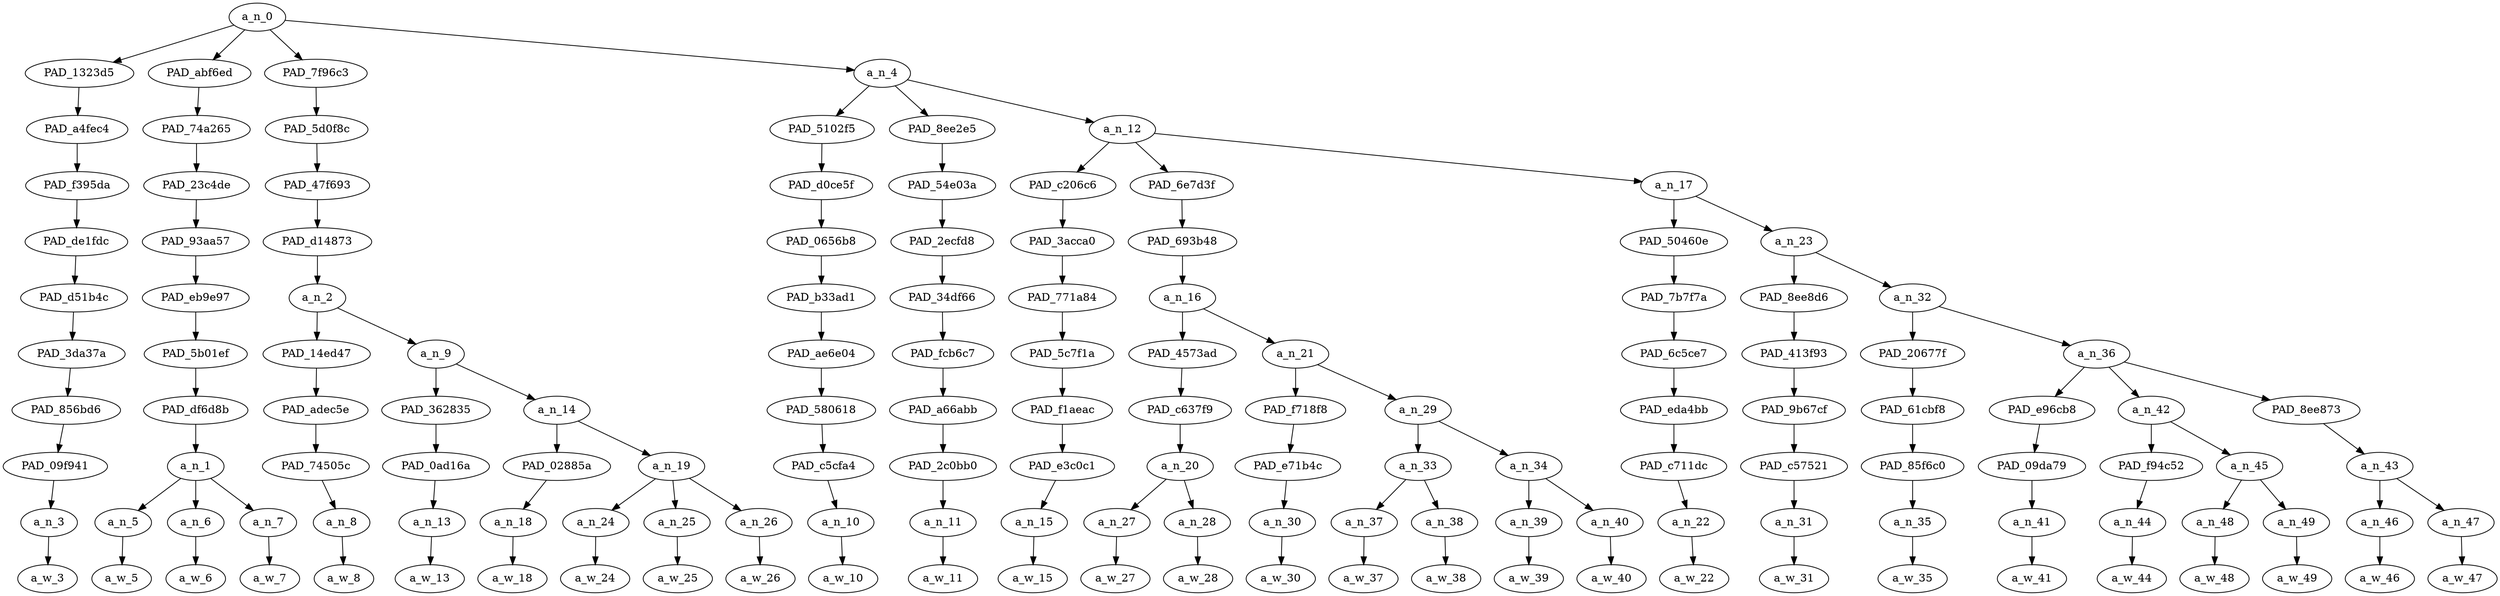 strict digraph "" {
	a_n_0	[div_dir=1,
		index=0,
		level=10,
		pos="6.604456018518519,10!",
		text_span="[0, 1, 2, 3, 4, 5, 6, 7, 8, 9, 10, 11, 12, 13, 14, 15, 16, 17, 18, 19, 20, 21, 22, 23, 24, 25, 26, 27, 28]",
		value=1.00000000];
	PAD_1323d5	[div_dir=1,
		index=2,
		level=9,
		pos="9.0,9!",
		text_span="[9]",
		value=0.02176258];
	a_n_0 -> PAD_1323d5;
	PAD_abf6ed	[div_dir=-1,
		index=0,
		level=9,
		pos="1.0,9!",
		text_span="[0, 1, 2]",
		value=0.27969591];
	a_n_0 -> PAD_abf6ed;
	PAD_7f96c3	[div_dir=1,
		index=1,
		level=9,
		pos="4.0,9!",
		text_span="[3, 4, 5, 6, 7, 8]",
		value=0.22672502];
	a_n_0 -> PAD_7f96c3;
	a_n_4	[div_dir=1,
		index=3,
		level=9,
		pos="12.417824074074074,9!",
		text_span="[10, 11, 12, 13, 14, 15, 16, 17, 18, 19, 20, 21, 22, 23, 24, 25, 26, 27, 28]",
		value=0.47169097];
	a_n_0 -> a_n_4;
	PAD_a4fec4	[div_dir=1,
		index=2,
		level=8,
		pos="9.0,8!",
		text_span="[9]",
		value=0.02176258];
	PAD_1323d5 -> PAD_a4fec4;
	PAD_f395da	[div_dir=1,
		index=2,
		level=7,
		pos="9.0,7!",
		text_span="[9]",
		value=0.02176258];
	PAD_a4fec4 -> PAD_f395da;
	PAD_de1fdc	[div_dir=1,
		index=2,
		level=6,
		pos="9.0,6!",
		text_span="[9]",
		value=0.02176258];
	PAD_f395da -> PAD_de1fdc;
	PAD_d51b4c	[div_dir=1,
		index=2,
		level=5,
		pos="9.0,5!",
		text_span="[9]",
		value=0.02176258];
	PAD_de1fdc -> PAD_d51b4c;
	PAD_3da37a	[div_dir=1,
		index=3,
		level=4,
		pos="9.0,4!",
		text_span="[9]",
		value=0.02176258];
	PAD_d51b4c -> PAD_3da37a;
	PAD_856bd6	[div_dir=1,
		index=4,
		level=3,
		pos="9.0,3!",
		text_span="[9]",
		value=0.02176258];
	PAD_3da37a -> PAD_856bd6;
	PAD_09f941	[div_dir=1,
		index=5,
		level=2,
		pos="9.0,2!",
		text_span="[9]",
		value=0.02176258];
	PAD_856bd6 -> PAD_09f941;
	a_n_3	[div_dir=1,
		index=9,
		level=1,
		pos="9.0,1!",
		text_span="[9]",
		value=0.02176258];
	PAD_09f941 -> a_n_3;
	a_w_3	[div_dir=0,
		index=9,
		level=0,
		pos="9,0!",
		text_span="[9]",
		value=i1];
	a_n_3 -> a_w_3;
	PAD_74a265	[div_dir=-1,
		index=0,
		level=8,
		pos="1.0,8!",
		text_span="[0, 1, 2]",
		value=0.27969591];
	PAD_abf6ed -> PAD_74a265;
	PAD_23c4de	[div_dir=-1,
		index=0,
		level=7,
		pos="1.0,7!",
		text_span="[0, 1, 2]",
		value=0.27969591];
	PAD_74a265 -> PAD_23c4de;
	PAD_93aa57	[div_dir=-1,
		index=0,
		level=6,
		pos="1.0,6!",
		text_span="[0, 1, 2]",
		value=0.27969591];
	PAD_23c4de -> PAD_93aa57;
	PAD_eb9e97	[div_dir=-1,
		index=0,
		level=5,
		pos="1.0,5!",
		text_span="[0, 1, 2]",
		value=0.27969591];
	PAD_93aa57 -> PAD_eb9e97;
	PAD_5b01ef	[div_dir=-1,
		index=0,
		level=4,
		pos="1.0,4!",
		text_span="[0, 1, 2]",
		value=0.27969591];
	PAD_eb9e97 -> PAD_5b01ef;
	PAD_df6d8b	[div_dir=-1,
		index=0,
		level=3,
		pos="1.0,3!",
		text_span="[0, 1, 2]",
		value=0.27969591];
	PAD_5b01ef -> PAD_df6d8b;
	a_n_1	[div_dir=-1,
		index=0,
		level=2,
		pos="1.0,2!",
		text_span="[0, 1, 2]",
		value=0.27969591];
	PAD_df6d8b -> a_n_1;
	a_n_5	[div_dir=-1,
		index=0,
		level=1,
		pos="0.0,1!",
		text_span="[0]",
		value=0.11661300];
	a_n_1 -> a_n_5;
	a_n_6	[div_dir=1,
		index=1,
		level=1,
		pos="1.0,1!",
		text_span="[1]",
		value=0.06887741];
	a_n_1 -> a_n_6;
	a_n_7	[div_dir=1,
		index=2,
		level=1,
		pos="2.0,1!",
		text_span="[2]",
		value=0.09409559];
	a_n_1 -> a_n_7;
	a_w_5	[div_dir=0,
		index=0,
		level=0,
		pos="0,0!",
		text_span="[0]",
		value="<user>"];
	a_n_5 -> a_w_5;
	a_w_6	[div_dir=0,
		index=1,
		level=0,
		pos="1,0!",
		text_span="[1]",
		value="<user>1"];
	a_n_6 -> a_w_6;
	a_w_7	[div_dir=0,
		index=2,
		level=0,
		pos="2,0!",
		text_span="[2]",
		value="<user>2"];
	a_n_7 -> a_w_7;
	PAD_5d0f8c	[div_dir=1,
		index=1,
		level=8,
		pos="4.0,8!",
		text_span="[3, 4, 5, 6, 7, 8]",
		value=0.22672502];
	PAD_7f96c3 -> PAD_5d0f8c;
	PAD_47f693	[div_dir=1,
		index=1,
		level=7,
		pos="4.0,7!",
		text_span="[3, 4, 5, 6, 7, 8]",
		value=0.22672502];
	PAD_5d0f8c -> PAD_47f693;
	PAD_d14873	[div_dir=1,
		index=1,
		level=6,
		pos="4.0,6!",
		text_span="[3, 4, 5, 6, 7, 8]",
		value=0.22672502];
	PAD_47f693 -> PAD_d14873;
	a_n_2	[div_dir=1,
		index=1,
		level=5,
		pos="4.0,5!",
		text_span="[3, 4, 5, 6, 7, 8]",
		value=0.22672502];
	PAD_d14873 -> a_n_2;
	PAD_14ed47	[div_dir=1,
		index=1,
		level=4,
		pos="3.0,4!",
		text_span="[3]",
		value=0.03423390];
	a_n_2 -> PAD_14ed47;
	a_n_9	[div_dir=1,
		index=2,
		level=4,
		pos="5.0,4!",
		text_span="[4, 5, 6, 7, 8]",
		value=0.19243927];
	a_n_2 -> a_n_9;
	PAD_adec5e	[div_dir=1,
		index=1,
		level=3,
		pos="3.0,3!",
		text_span="[3]",
		value=0.03423390];
	PAD_14ed47 -> PAD_adec5e;
	PAD_74505c	[div_dir=1,
		index=1,
		level=2,
		pos="3.0,2!",
		text_span="[3]",
		value=0.03423390];
	PAD_adec5e -> PAD_74505c;
	a_n_8	[div_dir=1,
		index=3,
		level=1,
		pos="3.0,1!",
		text_span="[3]",
		value=0.03423390];
	PAD_74505c -> a_n_8;
	a_w_8	[div_dir=0,
		index=3,
		level=0,
		pos="3,0!",
		text_span="[3]",
		value=while];
	a_n_8 -> a_w_8;
	PAD_362835	[div_dir=1,
		index=2,
		level=3,
		pos="4.0,3!",
		text_span="[4]",
		value=0.02548078];
	a_n_9 -> PAD_362835;
	a_n_14	[div_dir=1,
		index=3,
		level=3,
		pos="6.0,3!",
		text_span="[5, 6, 7, 8]",
		value=0.16693894];
	a_n_9 -> a_n_14;
	PAD_0ad16a	[div_dir=1,
		index=2,
		level=2,
		pos="4.0,2!",
		text_span="[4]",
		value=0.02548078];
	PAD_362835 -> PAD_0ad16a;
	a_n_13	[div_dir=1,
		index=4,
		level=1,
		pos="4.0,1!",
		text_span="[4]",
		value=0.02548078];
	PAD_0ad16a -> a_n_13;
	a_w_13	[div_dir=0,
		index=4,
		level=0,
		pos="4,0!",
		text_span="[4]",
		value=i];
	a_n_13 -> a_w_13;
	PAD_02885a	[div_dir=-1,
		index=3,
		level=2,
		pos="5.0,2!",
		text_span="[5]",
		value=0.03184991];
	a_n_14 -> PAD_02885a;
	a_n_19	[div_dir=1,
		index=4,
		level=2,
		pos="7.0,2!",
		text_span="[6, 7, 8]",
		value=0.13506997];
	a_n_14 -> a_n_19;
	a_n_18	[div_dir=-1,
		index=5,
		level=1,
		pos="5.0,1!",
		text_span="[5]",
		value=0.03184991];
	PAD_02885a -> a_n_18;
	a_w_18	[div_dir=0,
		index=5,
		level=0,
		pos="5,0!",
		text_span="[5]",
		value=enjoyed];
	a_n_18 -> a_w_18;
	a_n_24	[div_dir=-1,
		index=6,
		level=1,
		pos="6.0,1!",
		text_span="[6]",
		value=0.02143033];
	a_n_19 -> a_n_24;
	a_n_25	[div_dir=1,
		index=7,
		level=1,
		pos="7.0,1!",
		text_span="[7]",
		value=0.07496734];
	a_n_19 -> a_n_25;
	a_n_26	[div_dir=-1,
		index=8,
		level=1,
		pos="8.0,1!",
		text_span="[8]",
		value=0.03863385];
	a_n_19 -> a_n_26;
	a_w_24	[div_dir=0,
		index=6,
		level=0,
		pos="6,0!",
		text_span="[6]",
		value=the];
	a_n_24 -> a_w_24;
	a_w_25	[div_dir=0,
		index=7,
		level=0,
		pos="7,0!",
		text_span="[7]",
		value=dmz];
	a_n_25 -> a_w_25;
	a_w_26	[div_dir=0,
		index=8,
		level=0,
		pos="8,0!",
		text_span="[8]",
		value=comic];
	a_n_26 -> a_w_26;
	PAD_5102f5	[div_dir=-1,
		index=3,
		level=8,
		pos="10.0,8!",
		text_span="[10]",
		value=0.01975586];
	a_n_4 -> PAD_5102f5;
	PAD_8ee2e5	[div_dir=1,
		index=4,
		level=8,
		pos="11.0,8!",
		text_span="[11]",
		value=0.02098075];
	a_n_4 -> PAD_8ee2e5;
	a_n_12	[div_dir=1,
		index=5,
		level=8,
		pos="16.25347222222222,8!",
		text_span="[12, 13, 14, 15, 16, 17, 18, 19, 20, 21, 22, 23, 24, 25, 26, 27, 28]",
		value=0.43082066];
	a_n_4 -> a_n_12;
	PAD_d0ce5f	[div_dir=-1,
		index=3,
		level=7,
		pos="10.0,7!",
		text_span="[10]",
		value=0.01975586];
	PAD_5102f5 -> PAD_d0ce5f;
	PAD_0656b8	[div_dir=-1,
		index=3,
		level=6,
		pos="10.0,6!",
		text_span="[10]",
		value=0.01975586];
	PAD_d0ce5f -> PAD_0656b8;
	PAD_b33ad1	[div_dir=-1,
		index=3,
		level=5,
		pos="10.0,5!",
		text_span="[10]",
		value=0.01975586];
	PAD_0656b8 -> PAD_b33ad1;
	PAD_ae6e04	[div_dir=-1,
		index=4,
		level=4,
		pos="10.0,4!",
		text_span="[10]",
		value=0.01975586];
	PAD_b33ad1 -> PAD_ae6e04;
	PAD_580618	[div_dir=-1,
		index=5,
		level=3,
		pos="10.0,3!",
		text_span="[10]",
		value=0.01975586];
	PAD_ae6e04 -> PAD_580618;
	PAD_c5cfa4	[div_dir=-1,
		index=6,
		level=2,
		pos="10.0,2!",
		text_span="[10]",
		value=0.01975586];
	PAD_580618 -> PAD_c5cfa4;
	a_n_10	[div_dir=-1,
		index=10,
		level=1,
		pos="10.0,1!",
		text_span="[10]",
		value=0.01975586];
	PAD_c5cfa4 -> a_n_10;
	a_w_10	[div_dir=0,
		index=10,
		level=0,
		pos="10,0!",
		text_span="[10]",
		value=can];
	a_n_10 -> a_w_10;
	PAD_54e03a	[div_dir=1,
		index=4,
		level=7,
		pos="11.0,7!",
		text_span="[11]",
		value=0.02098075];
	PAD_8ee2e5 -> PAD_54e03a;
	PAD_2ecfd8	[div_dir=1,
		index=4,
		level=6,
		pos="11.0,6!",
		text_span="[11]",
		value=0.02098075];
	PAD_54e03a -> PAD_2ecfd8;
	PAD_34df66	[div_dir=1,
		index=4,
		level=5,
		pos="11.0,5!",
		text_span="[11]",
		value=0.02098075];
	PAD_2ecfd8 -> PAD_34df66;
	PAD_fcb6c7	[div_dir=1,
		index=5,
		level=4,
		pos="11.0,4!",
		text_span="[11]",
		value=0.02098075];
	PAD_34df66 -> PAD_fcb6c7;
	PAD_a66abb	[div_dir=1,
		index=6,
		level=3,
		pos="11.0,3!",
		text_span="[11]",
		value=0.02098075];
	PAD_fcb6c7 -> PAD_a66abb;
	PAD_2c0bb0	[div_dir=1,
		index=7,
		level=2,
		pos="11.0,2!",
		text_span="[11]",
		value=0.02098075];
	PAD_a66abb -> PAD_2c0bb0;
	a_n_11	[div_dir=1,
		index=11,
		level=1,
		pos="11.0,1!",
		text_span="[11]",
		value=0.02098075];
	PAD_2c0bb0 -> a_n_11;
	a_w_11	[div_dir=0,
		index=11,
		level=0,
		pos="11,0!",
		text_span="[11]",
		value=not];
	a_n_11 -> a_w_11;
	PAD_c206c6	[div_dir=-1,
		index=5,
		level=7,
		pos="12.0,7!",
		text_span="[12]",
		value=0.02652064];
	a_n_12 -> PAD_c206c6;
	PAD_6e7d3f	[div_dir=-1,
		index=6,
		level=7,
		pos="15.625,7!",
		text_span="[13, 14, 15, 16, 17, 18, 19]",
		value=0.17694613];
	a_n_12 -> PAD_6e7d3f;
	a_n_17	[div_dir=1,
		index=7,
		level=7,
		pos="21.135416666666664,7!",
		text_span="[20, 21, 22, 23, 24, 25, 26, 27, 28]",
		value=0.22722826];
	a_n_12 -> a_n_17;
	PAD_3acca0	[div_dir=-1,
		index=5,
		level=6,
		pos="12.0,6!",
		text_span="[12]",
		value=0.02652064];
	PAD_c206c6 -> PAD_3acca0;
	PAD_771a84	[div_dir=-1,
		index=5,
		level=5,
		pos="12.0,5!",
		text_span="[12]",
		value=0.02652064];
	PAD_3acca0 -> PAD_771a84;
	PAD_5c7f1a	[div_dir=-1,
		index=6,
		level=4,
		pos="12.0,4!",
		text_span="[12]",
		value=0.02652064];
	PAD_771a84 -> PAD_5c7f1a;
	PAD_f1aeac	[div_dir=-1,
		index=7,
		level=3,
		pos="12.0,3!",
		text_span="[12]",
		value=0.02652064];
	PAD_5c7f1a -> PAD_f1aeac;
	PAD_e3c0c1	[div_dir=-1,
		index=8,
		level=2,
		pos="12.0,2!",
		text_span="[12]",
		value=0.02652064];
	PAD_f1aeac -> PAD_e3c0c1;
	a_n_15	[div_dir=-1,
		index=12,
		level=1,
		pos="12.0,1!",
		text_span="[12]",
		value=0.02652064];
	PAD_e3c0c1 -> a_n_15;
	a_w_15	[div_dir=0,
		index=12,
		level=0,
		pos="12,0!",
		text_span="[12]",
		value=support];
	a_n_15 -> a_w_15;
	PAD_693b48	[div_dir=-1,
		index=6,
		level=6,
		pos="15.625,6!",
		text_span="[13, 14, 15, 16, 17, 18, 19]",
		value=0.17694613];
	PAD_6e7d3f -> PAD_693b48;
	a_n_16	[div_dir=-1,
		index=6,
		level=5,
		pos="15.625,5!",
		text_span="[13, 14, 15, 16, 17, 18, 19]",
		value=0.17694613];
	PAD_693b48 -> a_n_16;
	PAD_4573ad	[div_dir=-1,
		index=7,
		level=4,
		pos="13.5,4!",
		text_span="[13, 14]",
		value=0.04991219];
	a_n_16 -> PAD_4573ad;
	a_n_21	[div_dir=1,
		index=8,
		level=4,
		pos="17.75,4!",
		text_span="[15, 16, 17, 18, 19]",
		value=0.12703205];
	a_n_16 -> a_n_21;
	PAD_c637f9	[div_dir=-1,
		index=8,
		level=3,
		pos="13.5,3!",
		text_span="[13, 14]",
		value=0.04991219];
	PAD_4573ad -> PAD_c637f9;
	a_n_20	[div_dir=-1,
		index=9,
		level=2,
		pos="13.5,2!",
		text_span="[13, 14]",
		value=0.04991219];
	PAD_c637f9 -> a_n_20;
	a_n_27	[div_dir=-1,
		index=13,
		level=1,
		pos="13.0,1!",
		text_span="[13]",
		value=0.02675115];
	a_n_20 -> a_n_27;
	a_n_28	[div_dir=-1,
		index=14,
		level=1,
		pos="14.0,1!",
		text_span="[14]",
		value=0.02306759];
	a_n_20 -> a_n_28;
	a_w_27	[div_dir=0,
		index=13,
		level=0,
		pos="13,0!",
		text_span="[13]",
		value=brian];
	a_n_27 -> a_w_27;
	a_w_28	[div_dir=0,
		index=14,
		level=0,
		pos="14,0!",
		text_span="[14]",
		value=wood];
	a_n_28 -> a_w_28;
	PAD_f718f8	[div_dir=1,
		index=10,
		level=3,
		pos="19.0,3!",
		text_span="[19]",
		value=0.02809333];
	a_n_21 -> PAD_f718f8;
	a_n_29	[div_dir=1,
		index=9,
		level=3,
		pos="16.5,3!",
		text_span="[15, 16, 17, 18]",
		value=0.09888175];
	a_n_21 -> a_n_29;
	PAD_e71b4c	[div_dir=1,
		index=12,
		level=2,
		pos="19.0,2!",
		text_span="[19]",
		value=0.02809333];
	PAD_f718f8 -> PAD_e71b4c;
	a_n_30	[div_dir=1,
		index=19,
		level=1,
		pos="19.0,1!",
		text_span="[19]",
		value=0.02809333];
	PAD_e71b4c -> a_n_30;
	a_w_30	[div_dir=0,
		index=19,
		level=0,
		pos="19,0!",
		text_span="[19]",
		value=series];
	a_n_30 -> a_w_30;
	a_n_33	[div_dir=-1,
		index=10,
		level=2,
		pos="15.5,2!",
		text_span="[15, 16]",
		value=0.05035985];
	a_n_29 -> a_n_33;
	a_n_34	[div_dir=1,
		index=11,
		level=2,
		pos="17.5,2!",
		text_span="[17, 18]",
		value=0.04847220];
	a_n_29 -> a_n_34;
	a_n_37	[div_dir=1,
		index=15,
		level=1,
		pos="15.0,1!",
		text_span="[15]",
		value=0.02113998];
	a_n_33 -> a_n_37;
	a_n_38	[div_dir=-1,
		index=16,
		level=1,
		pos="16.0,1!",
		text_span="[16]",
		value=0.02918576];
	a_n_33 -> a_n_38;
	a_w_37	[div_dir=0,
		index=15,
		level=0,
		pos="15,0!",
		text_span="[15]",
		value=the1];
	a_n_37 -> a_w_37;
	a_w_38	[div_dir=0,
		index=16,
		level=0,
		pos="16,0!",
		text_span="[16]",
		value=creator];
	a_n_38 -> a_w_38;
	a_n_39	[div_dir=1,
		index=17,
		level=1,
		pos="17.0,1!",
		text_span="[17]",
		value=0.02231480];
	a_n_34 -> a_n_39;
	a_n_40	[div_dir=-1,
		index=18,
		level=1,
		pos="18.0,1!",
		text_span="[18]",
		value=0.02605366];
	a_n_34 -> a_n_40;
	a_w_39	[div_dir=0,
		index=17,
		level=0,
		pos="17,0!",
		text_span="[17]",
		value=of];
	a_n_39 -> a_w_39;
	a_w_40	[div_dir=0,
		index=18,
		level=0,
		pos="18,0!",
		text_span="[18]",
		value=said];
	a_n_40 -> a_w_40;
	PAD_50460e	[div_dir=-1,
		index=7,
		level=6,
		pos="20.0,6!",
		text_span="[20]",
		value=0.02323334];
	a_n_17 -> PAD_50460e;
	a_n_23	[div_dir=1,
		index=8,
		level=6,
		pos="22.270833333333332,6!",
		text_span="[21, 22, 23, 24, 25, 26, 27, 28]",
		value=0.20380177];
	a_n_17 -> a_n_23;
	PAD_7b7f7a	[div_dir=-1,
		index=7,
		level=5,
		pos="20.0,5!",
		text_span="[20]",
		value=0.02323334];
	PAD_50460e -> PAD_7b7f7a;
	PAD_6c5ce7	[div_dir=-1,
		index=9,
		level=4,
		pos="20.0,4!",
		text_span="[20]",
		value=0.02323334];
	PAD_7b7f7a -> PAD_6c5ce7;
	PAD_eda4bb	[div_dir=-1,
		index=11,
		level=3,
		pos="20.0,3!",
		text_span="[20]",
		value=0.02323334];
	PAD_6c5ce7 -> PAD_eda4bb;
	PAD_c711dc	[div_dir=-1,
		index=13,
		level=2,
		pos="20.0,2!",
		text_span="[20]",
		value=0.02323334];
	PAD_eda4bb -> PAD_c711dc;
	a_n_22	[div_dir=-1,
		index=20,
		level=1,
		pos="20.0,1!",
		text_span="[20]",
		value=0.02323334];
	PAD_c711dc -> a_n_22;
	a_w_22	[div_dir=0,
		index=20,
		level=0,
		pos="20,0!",
		text_span="[20]",
		value=after];
	a_n_22 -> a_w_22;
	PAD_8ee8d6	[div_dir=1,
		index=8,
		level=5,
		pos="21.0,5!",
		text_span="[21]",
		value=0.02423818];
	a_n_23 -> PAD_8ee8d6;
	a_n_32	[div_dir=1,
		index=9,
		level=5,
		pos="23.541666666666664,5!",
		text_span="[22, 23, 24, 25, 26, 27, 28]",
		value=0.17935018];
	a_n_23 -> a_n_32;
	PAD_413f93	[div_dir=1,
		index=10,
		level=4,
		pos="21.0,4!",
		text_span="[21]",
		value=0.02423818];
	PAD_8ee8d6 -> PAD_413f93;
	PAD_9b67cf	[div_dir=1,
		index=12,
		level=3,
		pos="21.0,3!",
		text_span="[21]",
		value=0.02423818];
	PAD_413f93 -> PAD_9b67cf;
	PAD_c57521	[div_dir=1,
		index=14,
		level=2,
		pos="21.0,2!",
		text_span="[21]",
		value=0.02423818];
	PAD_9b67cf -> PAD_c57521;
	a_n_31	[div_dir=1,
		index=21,
		level=1,
		pos="21.0,1!",
		text_span="[21]",
		value=0.02423818];
	PAD_c57521 -> a_n_31;
	a_w_31	[div_dir=0,
		index=21,
		level=0,
		pos="21,0!",
		text_span="[21]",
		value=he];
	a_n_31 -> a_w_31;
	PAD_20677f	[div_dir=1,
		index=11,
		level=4,
		pos="22.0,4!",
		text_span="[22]",
		value=0.02169960];
	a_n_32 -> PAD_20677f;
	a_n_36	[div_dir=1,
		index=12,
		level=4,
		pos="25.083333333333332,4!",
		text_span="[23, 24, 25, 26, 27, 28]",
		value=0.15752846];
	a_n_32 -> a_n_36;
	PAD_61cbf8	[div_dir=1,
		index=13,
		level=3,
		pos="22.0,3!",
		text_span="[22]",
		value=0.02169960];
	PAD_20677f -> PAD_61cbf8;
	PAD_85f6c0	[div_dir=1,
		index=15,
		level=2,
		pos="22.0,2!",
		text_span="[22]",
		value=0.02169960];
	PAD_61cbf8 -> PAD_85f6c0;
	a_n_35	[div_dir=1,
		index=22,
		level=1,
		pos="22.0,1!",
		text_span="[22]",
		value=0.02169960];
	PAD_85f6c0 -> a_n_35;
	a_w_35	[div_dir=0,
		index=22,
		level=0,
		pos="22,0!",
		text_span="[22]",
		value=was];
	a_n_35 -> a_w_35;
	PAD_e96cb8	[div_dir=-1,
		index=14,
		level=3,
		pos="23.0,3!",
		text_span="[23]",
		value=0.02210020];
	a_n_36 -> PAD_e96cb8;
	a_n_42	[div_dir=1,
		index=15,
		level=3,
		pos="24.75,3!",
		text_span="[24, 25, 26]",
		value=0.07562239];
	a_n_36 -> a_n_42;
	PAD_8ee873	[div_dir=1,
		index=16,
		level=3,
		pos="27.5,3!",
		text_span="[27, 28]",
		value=0.05971431];
	a_n_36 -> PAD_8ee873;
	PAD_09da79	[div_dir=-1,
		index=16,
		level=2,
		pos="23.0,2!",
		text_span="[23]",
		value=0.02210020];
	PAD_e96cb8 -> PAD_09da79;
	a_n_41	[div_dir=-1,
		index=23,
		level=1,
		pos="23.0,1!",
		text_span="[23]",
		value=0.02210020];
	PAD_09da79 -> a_n_41;
	a_w_41	[div_dir=0,
		index=23,
		level=0,
		pos="23,0!",
		text_span="[23]",
		value=exposed];
	a_n_41 -> a_w_41;
	PAD_f94c52	[div_dir=1,
		index=17,
		level=2,
		pos="24.0,2!",
		text_span="[24]",
		value=0.02132367];
	a_n_42 -> PAD_f94c52;
	a_n_45	[div_dir=1,
		index=18,
		level=2,
		pos="25.5,2!",
		text_span="[25, 26]",
		value=0.05425354];
	a_n_42 -> a_n_45;
	a_n_44	[div_dir=1,
		index=24,
		level=1,
		pos="24.0,1!",
		text_span="[24]",
		value=0.02132367];
	PAD_f94c52 -> a_n_44;
	a_w_44	[div_dir=0,
		index=24,
		level=0,
		pos="24,0!",
		text_span="[24]",
		value=for];
	a_n_44 -> a_w_44;
	a_n_48	[div_dir=-1,
		index=25,
		level=1,
		pos="25.0,1!",
		text_span="[25]",
		value=0.02637907];
	a_n_45 -> a_n_48;
	a_n_49	[div_dir=1,
		index=26,
		level=1,
		pos="26.0,1!",
		text_span="[26]",
		value=0.02784983];
	a_n_45 -> a_n_49;
	a_w_48	[div_dir=0,
		index=25,
		level=0,
		pos="25,0!",
		text_span="[25]",
		value=sexual];
	a_n_48 -> a_w_48;
	a_w_49	[div_dir=0,
		index=26,
		level=0,
		pos="26,0!",
		text_span="[26]",
		value=harassment];
	a_n_49 -> a_w_49;
	a_n_43	[div_dir=1,
		index=19,
		level=2,
		pos="27.5,2!",
		text_span="[27, 28]",
		value=0.05971431];
	PAD_8ee873 -> a_n_43;
	a_n_46	[div_dir=1,
		index=27,
		level=1,
		pos="27.0,1!",
		text_span="[27]",
		value=0.02717943];
	a_n_43 -> a_n_46;
	a_n_47	[div_dir=1,
		index=28,
		level=1,
		pos="28.0,1!",
		text_span="[28]",
		value=0.03239619];
	a_n_43 -> a_n_47;
	a_w_46	[div_dir=0,
		index=27,
		level=0,
		pos="27,0!",
		text_span="[27]",
		value=multiple];
	a_n_46 -> a_w_46;
	a_w_47	[div_dir=0,
		index=28,
		level=0,
		pos="28,0!",
		text_span="[28]",
		value=times];
	a_n_47 -> a_w_47;
}
